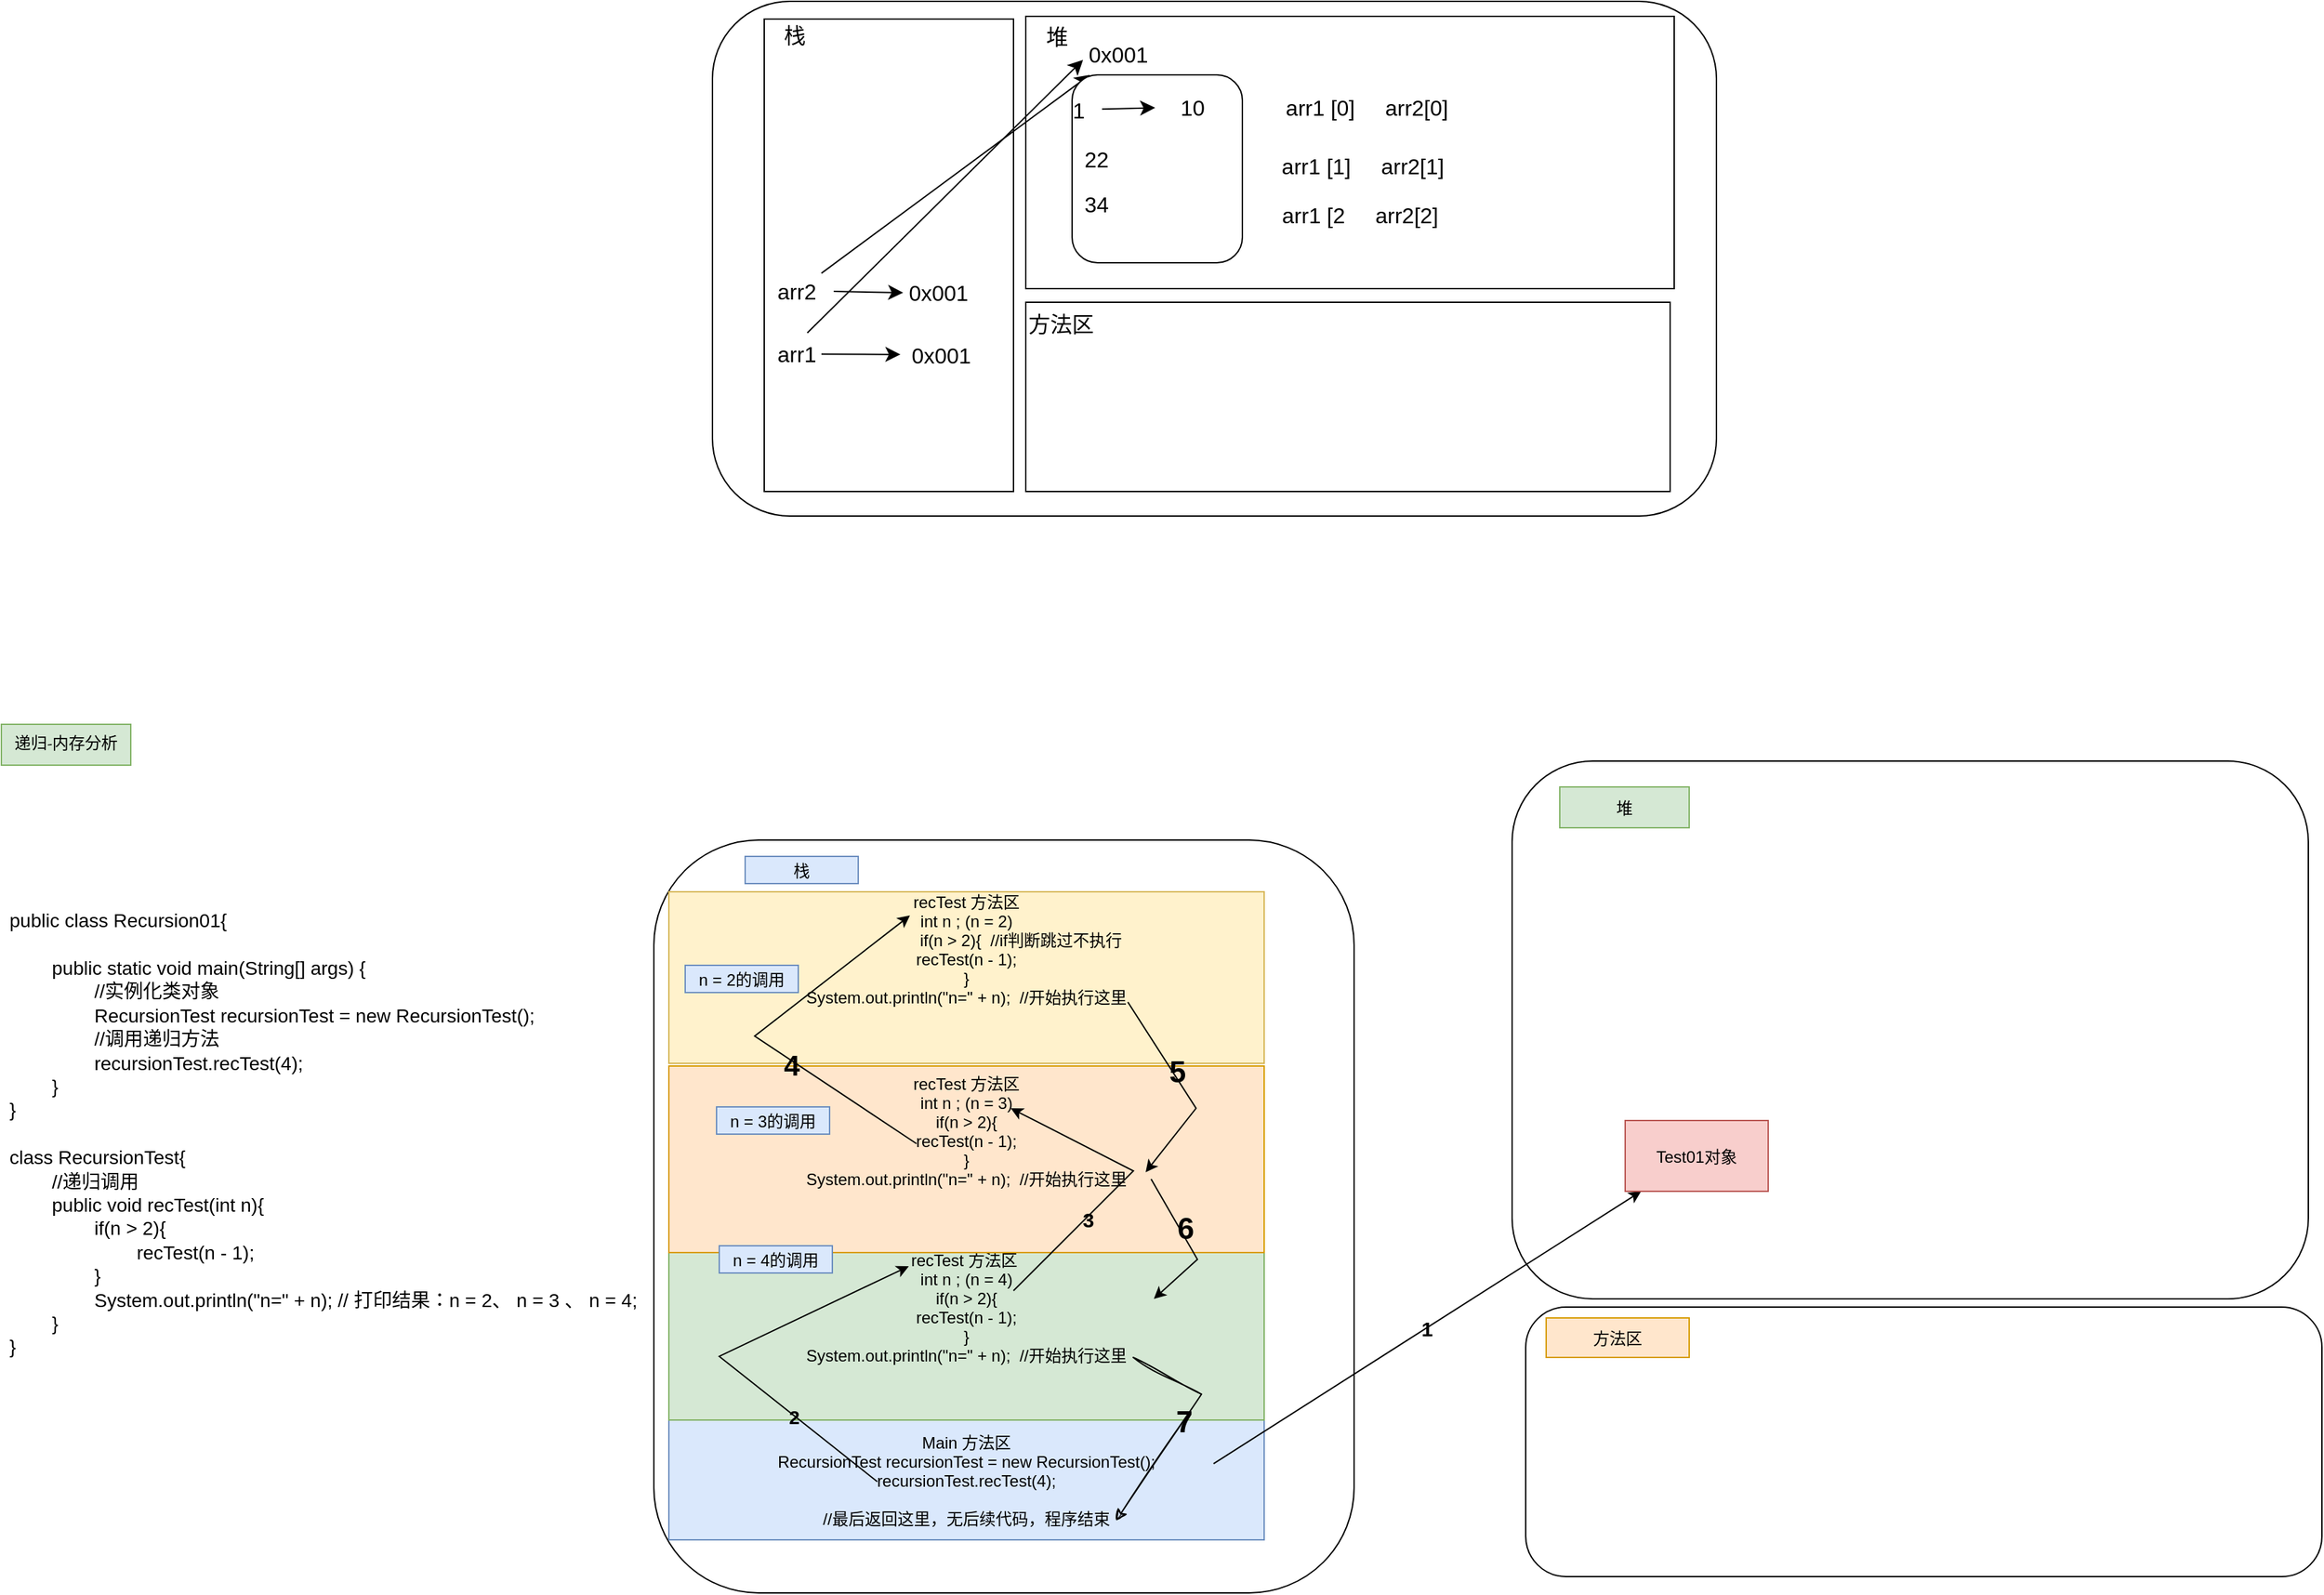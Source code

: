 <mxfile version="24.8.4">
  <diagram name="Page-1" id="FqdHs43BnUCMVHUMFNCo">
    <mxGraphModel dx="2593" dy="895" grid="0" gridSize="10" guides="1" tooltips="1" connect="1" arrows="1" fold="1" page="0" pageScale="1" pageWidth="827" pageHeight="1169" math="0" shadow="0">
      <root>
        <mxCell id="0" />
        <mxCell id="1" parent="0" />
        <mxCell id="HWVIOXMQ4AxRaVNNL75A-1" value="" style="rounded=1;whiteSpace=wrap;html=1;" vertex="1" parent="1">
          <mxGeometry x="43" y="160" width="737" height="378" as="geometry" />
        </mxCell>
        <mxCell id="HWVIOXMQ4AxRaVNNL75A-2" value="" style="rounded=0;whiteSpace=wrap;html=1;" vertex="1" parent="1">
          <mxGeometry x="81" y="173" width="183" height="347" as="geometry" />
        </mxCell>
        <mxCell id="HWVIOXMQ4AxRaVNNL75A-3" value="" style="rounded=0;whiteSpace=wrap;html=1;" vertex="1" parent="1">
          <mxGeometry x="273" y="381" width="473" height="139" as="geometry" />
        </mxCell>
        <mxCell id="HWVIOXMQ4AxRaVNNL75A-4" value="" style="rounded=0;whiteSpace=wrap;html=1;" vertex="1" parent="1">
          <mxGeometry x="273" y="171" width="476" height="200" as="geometry" />
        </mxCell>
        <mxCell id="HWVIOXMQ4AxRaVNNL75A-5" value="栈" style="text;html=1;align=center;verticalAlign=middle;whiteSpace=wrap;rounded=0;fontSize=16;" vertex="1" parent="1">
          <mxGeometry x="84" y="176" width="39" height="18" as="geometry" />
        </mxCell>
        <mxCell id="HWVIOXMQ4AxRaVNNL75A-6" value="堆" style="text;html=1;align=center;verticalAlign=middle;whiteSpace=wrap;rounded=0;fontSize=16;" vertex="1" parent="1">
          <mxGeometry x="276" y="176" width="40" height="19" as="geometry" />
        </mxCell>
        <mxCell id="HWVIOXMQ4AxRaVNNL75A-7" value="方法区" style="text;html=1;align=center;verticalAlign=middle;whiteSpace=wrap;rounded=0;fontSize=16;" vertex="1" parent="1">
          <mxGeometry x="273" y="385" width="52" height="23" as="geometry" />
        </mxCell>
        <mxCell id="HWVIOXMQ4AxRaVNNL75A-8" value="" style="edgeStyle=none;curved=1;rounded=0;orthogonalLoop=1;jettySize=auto;html=1;fontSize=12;startSize=8;endSize=8;" edge="1" parent="1" source="HWVIOXMQ4AxRaVNNL75A-10" target="HWVIOXMQ4AxRaVNNL75A-11">
          <mxGeometry relative="1" as="geometry" />
        </mxCell>
        <mxCell id="HWVIOXMQ4AxRaVNNL75A-9" style="edgeStyle=none;curved=1;rounded=0;orthogonalLoop=1;jettySize=auto;html=1;fontSize=12;startSize=8;endSize=8;entryX=0.067;entryY=0.645;entryDx=0;entryDy=0;entryPerimeter=0;" edge="1" parent="1" target="HWVIOXMQ4AxRaVNNL75A-17">
          <mxGeometry relative="1" as="geometry">
            <mxPoint x="112.644" y="403.5" as="sourcePoint" />
            <mxPoint x="316.0" y="213.5" as="targetPoint" />
          </mxGeometry>
        </mxCell>
        <mxCell id="HWVIOXMQ4AxRaVNNL75A-10" value="arr1" style="text;html=1;align=center;verticalAlign=middle;whiteSpace=wrap;rounded=0;fontSize=16;" vertex="1" parent="1">
          <mxGeometry x="87" y="404" width="36" height="30" as="geometry" />
        </mxCell>
        <mxCell id="HWVIOXMQ4AxRaVNNL75A-11" value="0x001" style="text;html=1;align=center;verticalAlign=middle;whiteSpace=wrap;rounded=0;fontSize=16;" vertex="1" parent="1">
          <mxGeometry x="181" y="404" width="60" height="31" as="geometry" />
        </mxCell>
        <mxCell id="HWVIOXMQ4AxRaVNNL75A-12" value="" style="edgeStyle=none;curved=1;rounded=0;orthogonalLoop=1;jettySize=auto;html=1;fontSize=12;startSize=8;endSize=8;entryX=0.067;entryY=0.516;entryDx=0;entryDy=0;entryPerimeter=0;" edge="1" parent="1" target="HWVIOXMQ4AxRaVNNL75A-15">
          <mxGeometry relative="1" as="geometry">
            <mxPoint x="132" y="373" as="sourcePoint" />
            <mxPoint x="181" y="406" as="targetPoint" />
          </mxGeometry>
        </mxCell>
        <mxCell id="HWVIOXMQ4AxRaVNNL75A-13" style="edgeStyle=none;curved=1;rounded=0;orthogonalLoop=1;jettySize=auto;html=1;fontSize=12;startSize=8;endSize=8;" edge="1" parent="1" source="HWVIOXMQ4AxRaVNNL75A-14" target="HWVIOXMQ4AxRaVNNL75A-17">
          <mxGeometry relative="1" as="geometry" />
        </mxCell>
        <mxCell id="HWVIOXMQ4AxRaVNNL75A-14" value="arr2" style="text;html=1;align=center;verticalAlign=middle;whiteSpace=wrap;rounded=0;fontSize=16;" vertex="1" parent="1">
          <mxGeometry x="87" y="358" width="36" height="30" as="geometry" />
        </mxCell>
        <mxCell id="HWVIOXMQ4AxRaVNNL75A-15" value="0x001" style="text;html=1;align=center;verticalAlign=middle;whiteSpace=wrap;rounded=0;fontSize=16;" vertex="1" parent="1">
          <mxGeometry x="179" y="358" width="60" height="31" as="geometry" />
        </mxCell>
        <mxCell id="HWVIOXMQ4AxRaVNNL75A-16" value="" style="rounded=1;whiteSpace=wrap;html=1;" vertex="1" parent="1">
          <mxGeometry x="307" y="214" width="125" height="138" as="geometry" />
        </mxCell>
        <mxCell id="HWVIOXMQ4AxRaVNNL75A-17" value="0x001" style="text;html=1;align=center;verticalAlign=middle;whiteSpace=wrap;rounded=0;fontSize=16;" vertex="1" parent="1">
          <mxGeometry x="311" y="183" width="60" height="31" as="geometry" />
        </mxCell>
        <mxCell id="HWVIOXMQ4AxRaVNNL75A-18" style="edgeStyle=none;curved=1;rounded=0;orthogonalLoop=1;jettySize=auto;html=1;fontSize=12;startSize=8;endSize=8;" edge="1" parent="1" source="HWVIOXMQ4AxRaVNNL75A-19" target="HWVIOXMQ4AxRaVNNL75A-23">
          <mxGeometry relative="1" as="geometry" />
        </mxCell>
        <mxCell id="HWVIOXMQ4AxRaVNNL75A-19" value="1" style="text;html=1;align=center;verticalAlign=middle;whiteSpace=wrap;rounded=0;fontSize=16;" vertex="1" parent="1">
          <mxGeometry x="295" y="224" width="34" height="31" as="geometry" />
        </mxCell>
        <mxCell id="HWVIOXMQ4AxRaVNNL75A-20" value="34" style="text;html=1;align=center;verticalAlign=middle;whiteSpace=wrap;rounded=0;fontSize=16;" vertex="1" parent="1">
          <mxGeometry x="295" y="293" width="60" height="31" as="geometry" />
        </mxCell>
        <mxCell id="HWVIOXMQ4AxRaVNNL75A-21" value="22" style="text;html=1;align=center;verticalAlign=middle;whiteSpace=wrap;rounded=0;fontSize=16;" vertex="1" parent="1">
          <mxGeometry x="295" y="263" width="60" height="26" as="geometry" />
        </mxCell>
        <mxCell id="HWVIOXMQ4AxRaVNNL75A-22" value="arr1 [0]&amp;nbsp; &amp;nbsp; &amp;nbsp;arr2[0]" style="text;html=1;align=center;verticalAlign=middle;whiteSpace=wrap;rounded=0;fontSize=16;" vertex="1" parent="1">
          <mxGeometry x="435" y="222" width="177" height="31" as="geometry" />
        </mxCell>
        <mxCell id="HWVIOXMQ4AxRaVNNL75A-23" value="10" style="text;html=1;align=center;verticalAlign=middle;whiteSpace=wrap;rounded=0;fontSize=16;" vertex="1" parent="1">
          <mxGeometry x="368" y="222" width="55" height="31" as="geometry" />
        </mxCell>
        <mxCell id="HWVIOXMQ4AxRaVNNL75A-24" value="arr1 [1]&amp;nbsp; &amp;nbsp; &amp;nbsp;arr2[1]" style="text;html=1;align=center;verticalAlign=middle;whiteSpace=wrap;rounded=0;fontSize=16;" vertex="1" parent="1">
          <mxGeometry x="432" y="265" width="177" height="31" as="geometry" />
        </mxCell>
        <mxCell id="HWVIOXMQ4AxRaVNNL75A-25" value="arr1 [2&amp;nbsp; &amp;nbsp; &amp;nbsp;arr2[2]" style="text;html=1;align=center;verticalAlign=middle;whiteSpace=wrap;rounded=0;fontSize=16;" vertex="1" parent="1">
          <mxGeometry x="430" y="301" width="177" height="31" as="geometry" />
        </mxCell>
        <mxCell id="HWVIOXMQ4AxRaVNNL75A-27" value="" style="rounded=1;hachureGap=4;fontFamily=Helvetica;fontColor=default;labelBackgroundColor=none;labelBorderColor=none;textShadow=0;" vertex="1" parent="1">
          <mxGeometry y="776" width="514" height="553" as="geometry" />
        </mxCell>
        <mxCell id="HWVIOXMQ4AxRaVNNL75A-28" value="" style="rounded=1;whiteSpace=wrap;html=1;hachureGap=4;fontFamily=Helvetica;" vertex="1" parent="1">
          <mxGeometry x="630" y="718" width="584.5" height="395" as="geometry" />
        </mxCell>
        <mxCell id="HWVIOXMQ4AxRaVNNL75A-29" value="栈" style="text;align=center;verticalAlign=middle;rounded=0;fontFamily=Helvetica;fillColor=#dae8fc;strokeColor=#6c8ebf;fontColor=default;labelBackgroundColor=none;labelBorderColor=none;textShadow=0;" vertex="1" parent="1">
          <mxGeometry x="67" y="788" width="83" height="20" as="geometry" />
        </mxCell>
        <mxCell id="HWVIOXMQ4AxRaVNNL75A-30" value="递归-内存分析" style="text;html=1;align=center;verticalAlign=middle;whiteSpace=wrap;rounded=0;fontFamily=Architects Daughter;fontSource=https%3A%2F%2Ffonts.googleapis.com%2Fcss%3Ffamily%3DArchitects%2BDaughter;fillColor=#d5e8d4;strokeColor=#82b366;" vertex="1" parent="1">
          <mxGeometry x="-479" y="691" width="95" height="30" as="geometry" />
        </mxCell>
        <mxCell id="HWVIOXMQ4AxRaVNNL75A-31" value="堆" style="text;align=center;verticalAlign=middle;rounded=0;fontFamily=Helvetica;fillColor=#d5e8d4;strokeColor=#82b366;fontColor=default;labelBackgroundColor=none;labelBorderColor=none;textShadow=0;" vertex="1" parent="1">
          <mxGeometry x="665" y="737" width="95" height="30" as="geometry" />
        </mxCell>
        <mxCell id="HWVIOXMQ4AxRaVNNL75A-32" value="&lt;div style=&quot;&quot;&gt;&lt;div style=&quot;&quot;&gt;&lt;font face=&quot;Helvetica&quot;&gt;&lt;span style=&quot;font-size: 14px; font-weight: 400;&quot;&gt;public class Recursion01{&lt;/span&gt;&lt;/font&gt;&lt;/div&gt;&lt;div style=&quot;&quot;&gt;&lt;font face=&quot;Helvetica&quot;&gt;&lt;span style=&quot;font-size: 14px; font-weight: 400;&quot;&gt;&lt;br&gt;&lt;/span&gt;&lt;/font&gt;&lt;/div&gt;&lt;div style=&quot;&quot;&gt;&lt;font face=&quot;Helvetica&quot;&gt;&lt;span style=&quot;font-size: 14px; font-weight: 400; white-space-collapse: collapse;&quot;&gt;&lt;span style=&quot;white-space-collapse: preserve;&quot;&gt;&#x9;&lt;/span&gt;public static void main(String[] args) {&lt;/span&gt;&lt;/font&gt;&lt;/div&gt;&lt;div style=&quot;&quot;&gt;&lt;span style=&quot;white-space-collapse: preserve; font-size: 14px; font-weight: 400; white-space-collapse: collapse;&quot;&gt;&lt;font face=&quot;Helvetica&quot;&gt;&#x9;&#x9;&lt;/font&gt;&lt;/span&gt;&lt;/div&gt;&lt;div style=&quot;&quot;&gt;&lt;font face=&quot;Helvetica&quot;&gt;&lt;span style=&quot;font-size: 14px; font-weight: 400; white-space-collapse: collapse;&quot;&gt;&lt;span style=&quot;white-space-collapse: preserve;&quot;&gt;&#x9;&#x9;&lt;/span&gt;//实例化类对象&lt;/span&gt;&lt;/font&gt;&lt;/div&gt;&lt;div style=&quot;&quot;&gt;&lt;font face=&quot;Helvetica&quot;&gt;&lt;span style=&quot;font-size: 14px; font-weight: 400; white-space-collapse: collapse;&quot;&gt;&lt;span style=&quot;white-space-collapse: preserve;&quot;&gt;&#x9;&#x9;&lt;/span&gt;RecursionTest recursionTest = new RecursionTest();&lt;/span&gt;&lt;/font&gt;&lt;/div&gt;&lt;div style=&quot;&quot;&gt;&lt;font face=&quot;Helvetica&quot;&gt;&lt;span style=&quot;font-size: 14px; font-weight: 400; white-space-collapse: collapse;&quot;&gt;&lt;span style=&quot;white-space-collapse: preserve;&quot;&gt;&#x9;&#x9;&lt;/span&gt;//调用递归方法&lt;/span&gt;&lt;/font&gt;&lt;/div&gt;&lt;div style=&quot;&quot;&gt;&lt;font face=&quot;Helvetica&quot;&gt;&lt;span style=&quot;font-size: 14px; font-weight: 400; white-space-collapse: collapse;&quot;&gt;&lt;span style=&quot;white-space-collapse: preserve;&quot;&gt;&#x9;&#x9;&lt;/span&gt;recursionTest.recTest(4);&lt;/span&gt;&lt;/font&gt;&lt;/div&gt;&lt;div style=&quot;&quot;&gt;&lt;font face=&quot;Helvetica&quot;&gt;&lt;span style=&quot;font-size: 14px; font-weight: 400; white-space-collapse: collapse;&quot;&gt;&lt;span style=&quot;white-space-collapse: preserve;&quot;&gt;&#x9;&lt;/span&gt;}&lt;/span&gt;&lt;/font&gt;&lt;/div&gt;&lt;div style=&quot;&quot;&gt;&lt;font face=&quot;Helvetica&quot;&gt;&lt;span style=&quot;font-size: 14px; font-weight: 400;&quot;&gt;}&lt;/span&gt;&lt;/font&gt;&lt;/div&gt;&lt;div style=&quot;&quot;&gt;&lt;font face=&quot;Helvetica&quot;&gt;&lt;span style=&quot;font-size: 14px; font-weight: 400;&quot;&gt;&lt;br&gt;&lt;/span&gt;&lt;/font&gt;&lt;/div&gt;&lt;div style=&quot;&quot;&gt;&lt;font face=&quot;Helvetica&quot;&gt;&lt;span style=&quot;font-size: 14px; font-weight: 400;&quot;&gt;class RecursionTest{&lt;/span&gt;&lt;/font&gt;&lt;/div&gt;&lt;div style=&quot;&quot;&gt;&lt;font face=&quot;Helvetica&quot;&gt;&lt;span style=&quot;font-size: 14px; font-weight: 400; white-space-collapse: collapse;&quot;&gt;&lt;span style=&quot;white-space-collapse: preserve;&quot;&gt;&#x9;&lt;/span&gt;//递归调用&lt;/span&gt;&lt;/font&gt;&lt;/div&gt;&lt;div style=&quot;&quot;&gt;&lt;font face=&quot;Helvetica&quot;&gt;&lt;span style=&quot;font-size: 14px; font-weight: 400; white-space-collapse: collapse;&quot;&gt;&lt;span style=&quot;white-space-collapse: preserve;&quot;&gt;&#x9;&lt;/span&gt;public void recTest(int n){&lt;/span&gt;&lt;/font&gt;&lt;/div&gt;&lt;div style=&quot;&quot;&gt;&lt;font face=&quot;Helvetica&quot;&gt;&lt;span style=&quot;font-size: 14px; font-weight: 400; white-space-collapse: collapse;&quot;&gt;&lt;span style=&quot;white-space-collapse: preserve;&quot;&gt;&#x9;&#x9;&lt;/span&gt;if(n &amp;gt; 2){&lt;/span&gt;&lt;/font&gt;&lt;/div&gt;&lt;div style=&quot;&quot;&gt;&lt;font face=&quot;Helvetica&quot;&gt;&lt;span style=&quot;font-size: 14px; font-weight: 400; white-space-collapse: collapse;&quot;&gt;&lt;span style=&quot;white-space-collapse: preserve;&quot;&gt;&#x9;&#x9;&#x9;&lt;/span&gt;recTest(n - 1);&lt;/span&gt;&lt;/font&gt;&lt;/div&gt;&lt;div style=&quot;&quot;&gt;&lt;font face=&quot;Helvetica&quot;&gt;&lt;span style=&quot;font-size: 14px; font-weight: 400; white-space-collapse: collapse;&quot;&gt;&lt;span style=&quot;white-space-collapse: preserve;&quot;&gt;&#x9;&#x9;&lt;/span&gt;}&lt;/span&gt;&lt;/font&gt;&lt;/div&gt;&lt;div style=&quot;&quot;&gt;&lt;font face=&quot;Helvetica&quot;&gt;&lt;span style=&quot;font-size: 14px; font-weight: 400; white-space-collapse: collapse;&quot;&gt;&lt;span style=&quot;white-space-collapse: preserve;&quot;&gt;&#x9;&#x9;&lt;/span&gt;System.out.println(&quot;n=&quot; + n); // 打印结果：n = 2、 n = 3 、 n = 4;&lt;/span&gt;&lt;/font&gt;&lt;/div&gt;&lt;div style=&quot;&quot;&gt;&lt;font face=&quot;Helvetica&quot;&gt;&lt;span style=&quot;font-size: 14px; font-weight: 400; white-space-collapse: collapse;&quot;&gt;&lt;span style=&quot;white-space-collapse: preserve;&quot;&gt;&#x9;&lt;/span&gt;}&lt;/span&gt;&lt;/font&gt;&lt;/div&gt;&lt;div style=&quot;&quot;&gt;&lt;font face=&quot;Helvetica&quot;&gt;&lt;span style=&quot;font-size: 14px; font-weight: 400;&quot;&gt;}&lt;/span&gt;&lt;/font&gt;&lt;/div&gt;&lt;/div&gt;" style="text;html=1;align=left;verticalAlign=middle;resizable=0;points=[];autosize=1;strokeColor=none;fillColor=none;fontFamily=Architects Daughter;fontSource=https%3A%2F%2Ffonts.googleapis.com%2Fcss%3Ffamily%3DArchitects%2BDaughter;strokeWidth=1;perimeterSpacing=0;rounded=0;fontStyle=1" vertex="1" parent="1">
          <mxGeometry x="-475" y="821" width="479" height="342" as="geometry" />
        </mxCell>
        <mxCell id="HWVIOXMQ4AxRaVNNL75A-33" value="Main 方法区&#xa;RecursionTest recursionTest = new RecursionTest();&#xa;recursionTest.recTest(4);&#xa;&#xa;//最后返回这里，无后续代码，程序结束" style="text;align=center;verticalAlign=middle;rounded=0;fontFamily=Helvetica;fillColor=#dae8fc;strokeColor=#6c8ebf;fontColor=default;labelBackgroundColor=none;labelBorderColor=none;textShadow=0;" vertex="1" parent="1">
          <mxGeometry x="11" y="1202" width="437" height="88" as="geometry" />
        </mxCell>
        <mxCell id="HWVIOXMQ4AxRaVNNL75A-34" value="1" style="endArrow=classic;rounded=1;hachureGap=4;fontFamily=Helvetica;labelBackgroundColor=none;fontColor=default;strokeColor=default;exitX=0.915;exitY=0.364;exitDx=0;exitDy=0;exitPerimeter=0;labelBorderColor=none;curved=0;fontStyle=1;fontSize=15;textShadow=0;" edge="1" parent="1" source="HWVIOXMQ4AxRaVNNL75A-33" target="HWVIOXMQ4AxRaVNNL75A-35">
          <mxGeometry x="0.0" width="50" height="50" relative="1" as="geometry">
            <mxPoint x="249" y="1194" as="sourcePoint" />
            <mxPoint x="299" y="1144" as="targetPoint" />
            <mxPoint as="offset" />
          </mxGeometry>
        </mxCell>
        <mxCell id="HWVIOXMQ4AxRaVNNL75A-35" value="Test01对象" style="text;align=center;verticalAlign=middle;rounded=0;fillColor=#f8cecc;strokeColor=#b85450;fontFamily=Helvetica;labelBackgroundColor=none;labelBorderColor=none;textShadow=0;" vertex="1" parent="1">
          <mxGeometry x="713" y="982" width="105" height="52" as="geometry" />
        </mxCell>
        <mxCell id="HWVIOXMQ4AxRaVNNL75A-38" value="recTest 方法区 &#xa;int n ; (n = 4) &#xa;if(n &gt; 2){&#xa;recTest(n - 1);&#xa;}&#xa;System.out.println(&quot;n=&quot; + n);  //开始执行这里&#xa;&#xa;&#xa;" style="text;align=center;verticalAlign=middle;rounded=0;fontFamily=Helvetica;fillColor=#d5e8d4;strokeColor=#82b366;labelBackgroundColor=none;labelBorderColor=none;textShadow=0;" vertex="1" parent="1">
          <mxGeometry x="11" y="1078" width="437" height="124" as="geometry" />
        </mxCell>
        <mxCell id="HWVIOXMQ4AxRaVNNL75A-49" value="recTest 方法区&#xa;int n ; (n = 3) &#xa;if(n &gt; 2){&#xa;recTest(n - 1);&#xa;}&#xa;System.out.println(&quot;n=&quot; + n);  //开始执行这里&#xa;&#xa;&#xa;" style="text;align=center;verticalAlign=middle;rounded=0;fontFamily=Helvetica;fillColor=#ffe6cc;strokeColor=#d79b00;labelBackgroundColor=none;labelBorderColor=none;textShadow=0;" vertex="1" parent="1">
          <mxGeometry x="11" y="942" width="437" height="137" as="geometry" />
        </mxCell>
        <mxCell id="HWVIOXMQ4AxRaVNNL75A-50" value="n = 4的调用" style="text;align=center;verticalAlign=middle;rounded=0;fontFamily=Helvetica;fillColor=#dae8fc;strokeColor=#6c8ebf;fontColor=default;labelBackgroundColor=none;labelBorderColor=none;textShadow=0;" vertex="1" parent="1">
          <mxGeometry x="48" y="1074" width="83" height="20" as="geometry" />
        </mxCell>
        <mxCell id="HWVIOXMQ4AxRaVNNL75A-51" value="n = 3的调用" style="text;align=center;verticalAlign=middle;rounded=0;fontFamily=Helvetica;fillColor=#dae8fc;strokeColor=#6c8ebf;fontColor=default;labelBackgroundColor=none;labelBorderColor=none;textShadow=0;" vertex="1" parent="1">
          <mxGeometry x="46" y="972" width="83" height="20" as="geometry" />
        </mxCell>
        <mxCell id="HWVIOXMQ4AxRaVNNL75A-52" value="recTest 方法区&#xa;int n ; (n = 2) &#xa;                        if(n &gt; 2){  //if判断跳过不执行&#xa;recTest(n - 1);&#xa;}&#xa;System.out.println(&quot;n=&quot; + n);  //开始执行这里&#xa;&#xa;&#xa;" style="text;align=center;verticalAlign=middle;rounded=0;fontFamily=Helvetica;fillColor=#fff2cc;strokeColor=#d6b656;labelBackgroundColor=none;labelBorderColor=none;textShadow=0;" vertex="1" parent="1">
          <mxGeometry x="11" y="814" width="437" height="126" as="geometry" />
        </mxCell>
        <mxCell id="HWVIOXMQ4AxRaVNNL75A-53" value="n = 2的调用" style="text;align=center;verticalAlign=middle;rounded=0;fontFamily=Helvetica;fillColor=#dae8fc;strokeColor=#6c8ebf;fontColor=default;labelBackgroundColor=none;labelBorderColor=none;textShadow=0;" vertex="1" parent="1">
          <mxGeometry x="23" y="868" width="83" height="20" as="geometry" />
        </mxCell>
        <mxCell id="HWVIOXMQ4AxRaVNNL75A-67" value="" style="endArrow=classic;rounded=0;hachureGap=4;fontFamily=Helvetica;labelBackgroundColor=none;fontColor=default;strokeColor=default;exitX=0.915;exitY=0.364;exitDx=0;exitDy=0;exitPerimeter=0;labelBorderColor=none;textShadow=0;" edge="1" parent="1">
          <mxGeometry width="50" height="50" relative="1" as="geometry">
            <mxPoint x="264" y="1107" as="sourcePoint" />
            <mxPoint x="262" y="973" as="targetPoint" />
            <Array as="points">
              <mxPoint x="352" y="1019" />
            </Array>
          </mxGeometry>
        </mxCell>
        <mxCell id="HWVIOXMQ4AxRaVNNL75A-71" value="3" style="edgeLabel;align=center;verticalAlign=middle;resizable=0;points=[];sketch=1;hachureGap=4;jiggle=2;curveFitting=1;fontFamily=Helvetica;fontColor=default;labelBackgroundColor=none;labelBorderColor=none;fontStyle=1;fontSize=15;textShadow=0;" vertex="1" connectable="0" parent="HWVIOXMQ4AxRaVNNL75A-67">
          <mxGeometry x="-0.32" y="-1" relative="1" as="geometry">
            <mxPoint as="offset" />
          </mxGeometry>
        </mxCell>
        <mxCell id="HWVIOXMQ4AxRaVNNL75A-68" value="" style="endArrow=classic;rounded=0;hachureGap=4;fontFamily=Helvetica;labelBackgroundColor=none;fontColor=default;strokeColor=default;exitX=0.416;exitY=0.416;exitDx=0;exitDy=0;exitPerimeter=0;entryX=0.405;entryY=0.138;entryDx=0;entryDy=0;entryPerimeter=0;labelBorderColor=none;textShadow=0;" edge="1" parent="1" source="HWVIOXMQ4AxRaVNNL75A-49" target="HWVIOXMQ4AxRaVNNL75A-52">
          <mxGeometry width="50" height="50" relative="1" as="geometry">
            <mxPoint x="190" y="1012" as="sourcePoint" />
            <mxPoint x="188" y="878" as="targetPoint" />
            <Array as="points">
              <mxPoint x="74" y="920" />
            </Array>
          </mxGeometry>
        </mxCell>
        <mxCell id="HWVIOXMQ4AxRaVNNL75A-72" value="4" style="edgeLabel;align=center;verticalAlign=middle;resizable=0;points=[];sketch=1;hachureGap=4;jiggle=2;curveFitting=1;fontFamily=Helvetica;fontColor=default;labelBackgroundColor=none;labelBorderColor=none;fontStyle=1;fontSize=21;textShadow=0;" vertex="1" connectable="0" parent="HWVIOXMQ4AxRaVNNL75A-68">
          <mxGeometry x="-0.237" y="1" relative="1" as="geometry">
            <mxPoint as="offset" />
          </mxGeometry>
        </mxCell>
        <mxCell id="HWVIOXMQ4AxRaVNNL75A-69" value="" style="endArrow=classic;rounded=0;hachureGap=4;fontFamily=Helvetica;labelBackgroundColor=none;fontColor=default;strokeColor=default;exitX=0.915;exitY=0.364;exitDx=0;exitDy=0;exitPerimeter=0;entryX=0.403;entryY=0.089;entryDx=0;entryDy=0;entryPerimeter=0;labelBorderColor=none;textShadow=0;" edge="1" parent="1" target="HWVIOXMQ4AxRaVNNL75A-38">
          <mxGeometry width="50" height="50" relative="1" as="geometry">
            <mxPoint x="164" y="1247.22" as="sourcePoint" />
            <mxPoint x="188.985" y="1154.004" as="targetPoint" />
            <Array as="points">
              <mxPoint x="48" y="1155.22" />
            </Array>
          </mxGeometry>
        </mxCell>
        <mxCell id="HWVIOXMQ4AxRaVNNL75A-70" value="2" style="edgeLabel;align=center;verticalAlign=middle;resizable=0;points=[];sketch=1;hachureGap=4;jiggle=2;curveFitting=1;fontFamily=Helvetica;fontColor=default;labelBackgroundColor=none;labelBorderColor=none;fontSize=14;fontStyle=1;textShadow=0;" vertex="1" connectable="0" parent="HWVIOXMQ4AxRaVNNL75A-69">
          <mxGeometry x="-0.482" relative="1" as="geometry">
            <mxPoint as="offset" />
          </mxGeometry>
        </mxCell>
        <mxCell id="HWVIOXMQ4AxRaVNNL75A-76" value="" style="endArrow=classic;rounded=0;hachureGap=4;fontFamily=Helvetica;exitX=0.771;exitY=0.643;exitDx=0;exitDy=0;exitPerimeter=0;fontColor=default;labelBackgroundColor=none;labelBorderColor=none;textShadow=0;" edge="1" parent="1" source="HWVIOXMQ4AxRaVNNL75A-52">
          <mxGeometry width="50" height="50" relative="1" as="geometry">
            <mxPoint x="337" y="1058" as="sourcePoint" />
            <mxPoint x="361" y="1020" as="targetPoint" />
            <Array as="points">
              <mxPoint x="398" y="973" />
            </Array>
          </mxGeometry>
        </mxCell>
        <mxCell id="HWVIOXMQ4AxRaVNNL75A-79" value="&lt;h1&gt;&lt;font&gt;5&lt;/font&gt;&lt;/h1&gt;" style="edgeLabel;html=1;align=center;verticalAlign=middle;resizable=0;points=[];sketch=1;hachureGap=4;jiggle=2;curveFitting=1;fontFamily=Helvetica;labelBackgroundColor=none;textShadow=0;" vertex="1" connectable="0" parent="HWVIOXMQ4AxRaVNNL75A-76">
          <mxGeometry x="-0.179" y="2" relative="1" as="geometry">
            <mxPoint as="offset" />
          </mxGeometry>
        </mxCell>
        <mxCell id="HWVIOXMQ4AxRaVNNL75A-77" value="" style="endArrow=classic;rounded=0;hachureGap=4;fontFamily=Helvetica;exitX=0.808;exitY=0.761;exitDx=0;exitDy=0;exitPerimeter=0;fontColor=default;labelBackgroundColor=none;labelBorderColor=none;textShadow=0;" edge="1" parent="1">
          <mxGeometry width="50" height="50" relative="1" as="geometry">
            <mxPoint x="365" y="1025" as="sourcePoint" />
            <mxPoint x="367" y="1113" as="targetPoint" />
            <Array as="points">
              <mxPoint x="399" y="1084" />
            </Array>
          </mxGeometry>
        </mxCell>
        <mxCell id="HWVIOXMQ4AxRaVNNL75A-80" value="&lt;h1&gt;6&lt;/h1&gt;" style="edgeLabel;html=1;align=center;verticalAlign=middle;resizable=0;points=[];sketch=1;hachureGap=4;jiggle=2;curveFitting=1;fontFamily=Helvetica;labelBackgroundColor=none;textShadow=0;" vertex="1" connectable="0" parent="HWVIOXMQ4AxRaVNNL75A-77">
          <mxGeometry x="-0.201" y="3" relative="1" as="geometry">
            <mxPoint as="offset" />
          </mxGeometry>
        </mxCell>
        <mxCell id="HWVIOXMQ4AxRaVNNL75A-78" value="" style="endArrow=classic;rounded=0;sketch=1;hachureGap=4;jiggle=2;curveFitting=1;fontFamily=Helvetica;exitX=0.78;exitY=0.629;exitDx=0;exitDy=0;exitPerimeter=0;entryX=0.751;entryY=0.841;entryDx=0;entryDy=0;entryPerimeter=0;fontColor=default;labelBackgroundColor=none;labelBorderColor=none;textShadow=0;" edge="1" parent="1" source="HWVIOXMQ4AxRaVNNL75A-38" target="HWVIOXMQ4AxRaVNNL75A-33">
          <mxGeometry width="50" height="50" relative="1" as="geometry">
            <mxPoint x="368" y="1124" as="sourcePoint" />
            <mxPoint x="373" y="1218" as="targetPoint" />
            <Array as="points">
              <mxPoint x="402" y="1183" />
            </Array>
          </mxGeometry>
        </mxCell>
        <mxCell id="HWVIOXMQ4AxRaVNNL75A-81" value="&lt;h1&gt;7&lt;/h1&gt;" style="edgeLabel;html=1;align=center;verticalAlign=middle;resizable=0;points=[];sketch=1;hachureGap=4;jiggle=2;curveFitting=1;fontFamily=Helvetica;labelBackgroundColor=none;textShadow=0;" vertex="1" connectable="0" parent="HWVIOXMQ4AxRaVNNL75A-78">
          <mxGeometry x="-0.049" relative="1" as="geometry">
            <mxPoint y="1" as="offset" />
          </mxGeometry>
        </mxCell>
        <mxCell id="HWVIOXMQ4AxRaVNNL75A-83" value="" style="rounded=1;whiteSpace=wrap;html=1;hachureGap=4;fontFamily=Helvetica;" vertex="1" parent="1">
          <mxGeometry x="640" y="1119" width="584.5" height="198" as="geometry" />
        </mxCell>
        <mxCell id="HWVIOXMQ4AxRaVNNL75A-84" value="方法区" style="text;align=center;verticalAlign=middle;rounded=0;fillColor=#ffe6cc;strokeColor=#d79b00;fontFamily=Helvetica;labelBackgroundColor=none;labelBorderColor=none;textShadow=0;" vertex="1" parent="1">
          <mxGeometry x="655" y="1127" width="105" height="29" as="geometry" />
        </mxCell>
      </root>
    </mxGraphModel>
  </diagram>
</mxfile>
